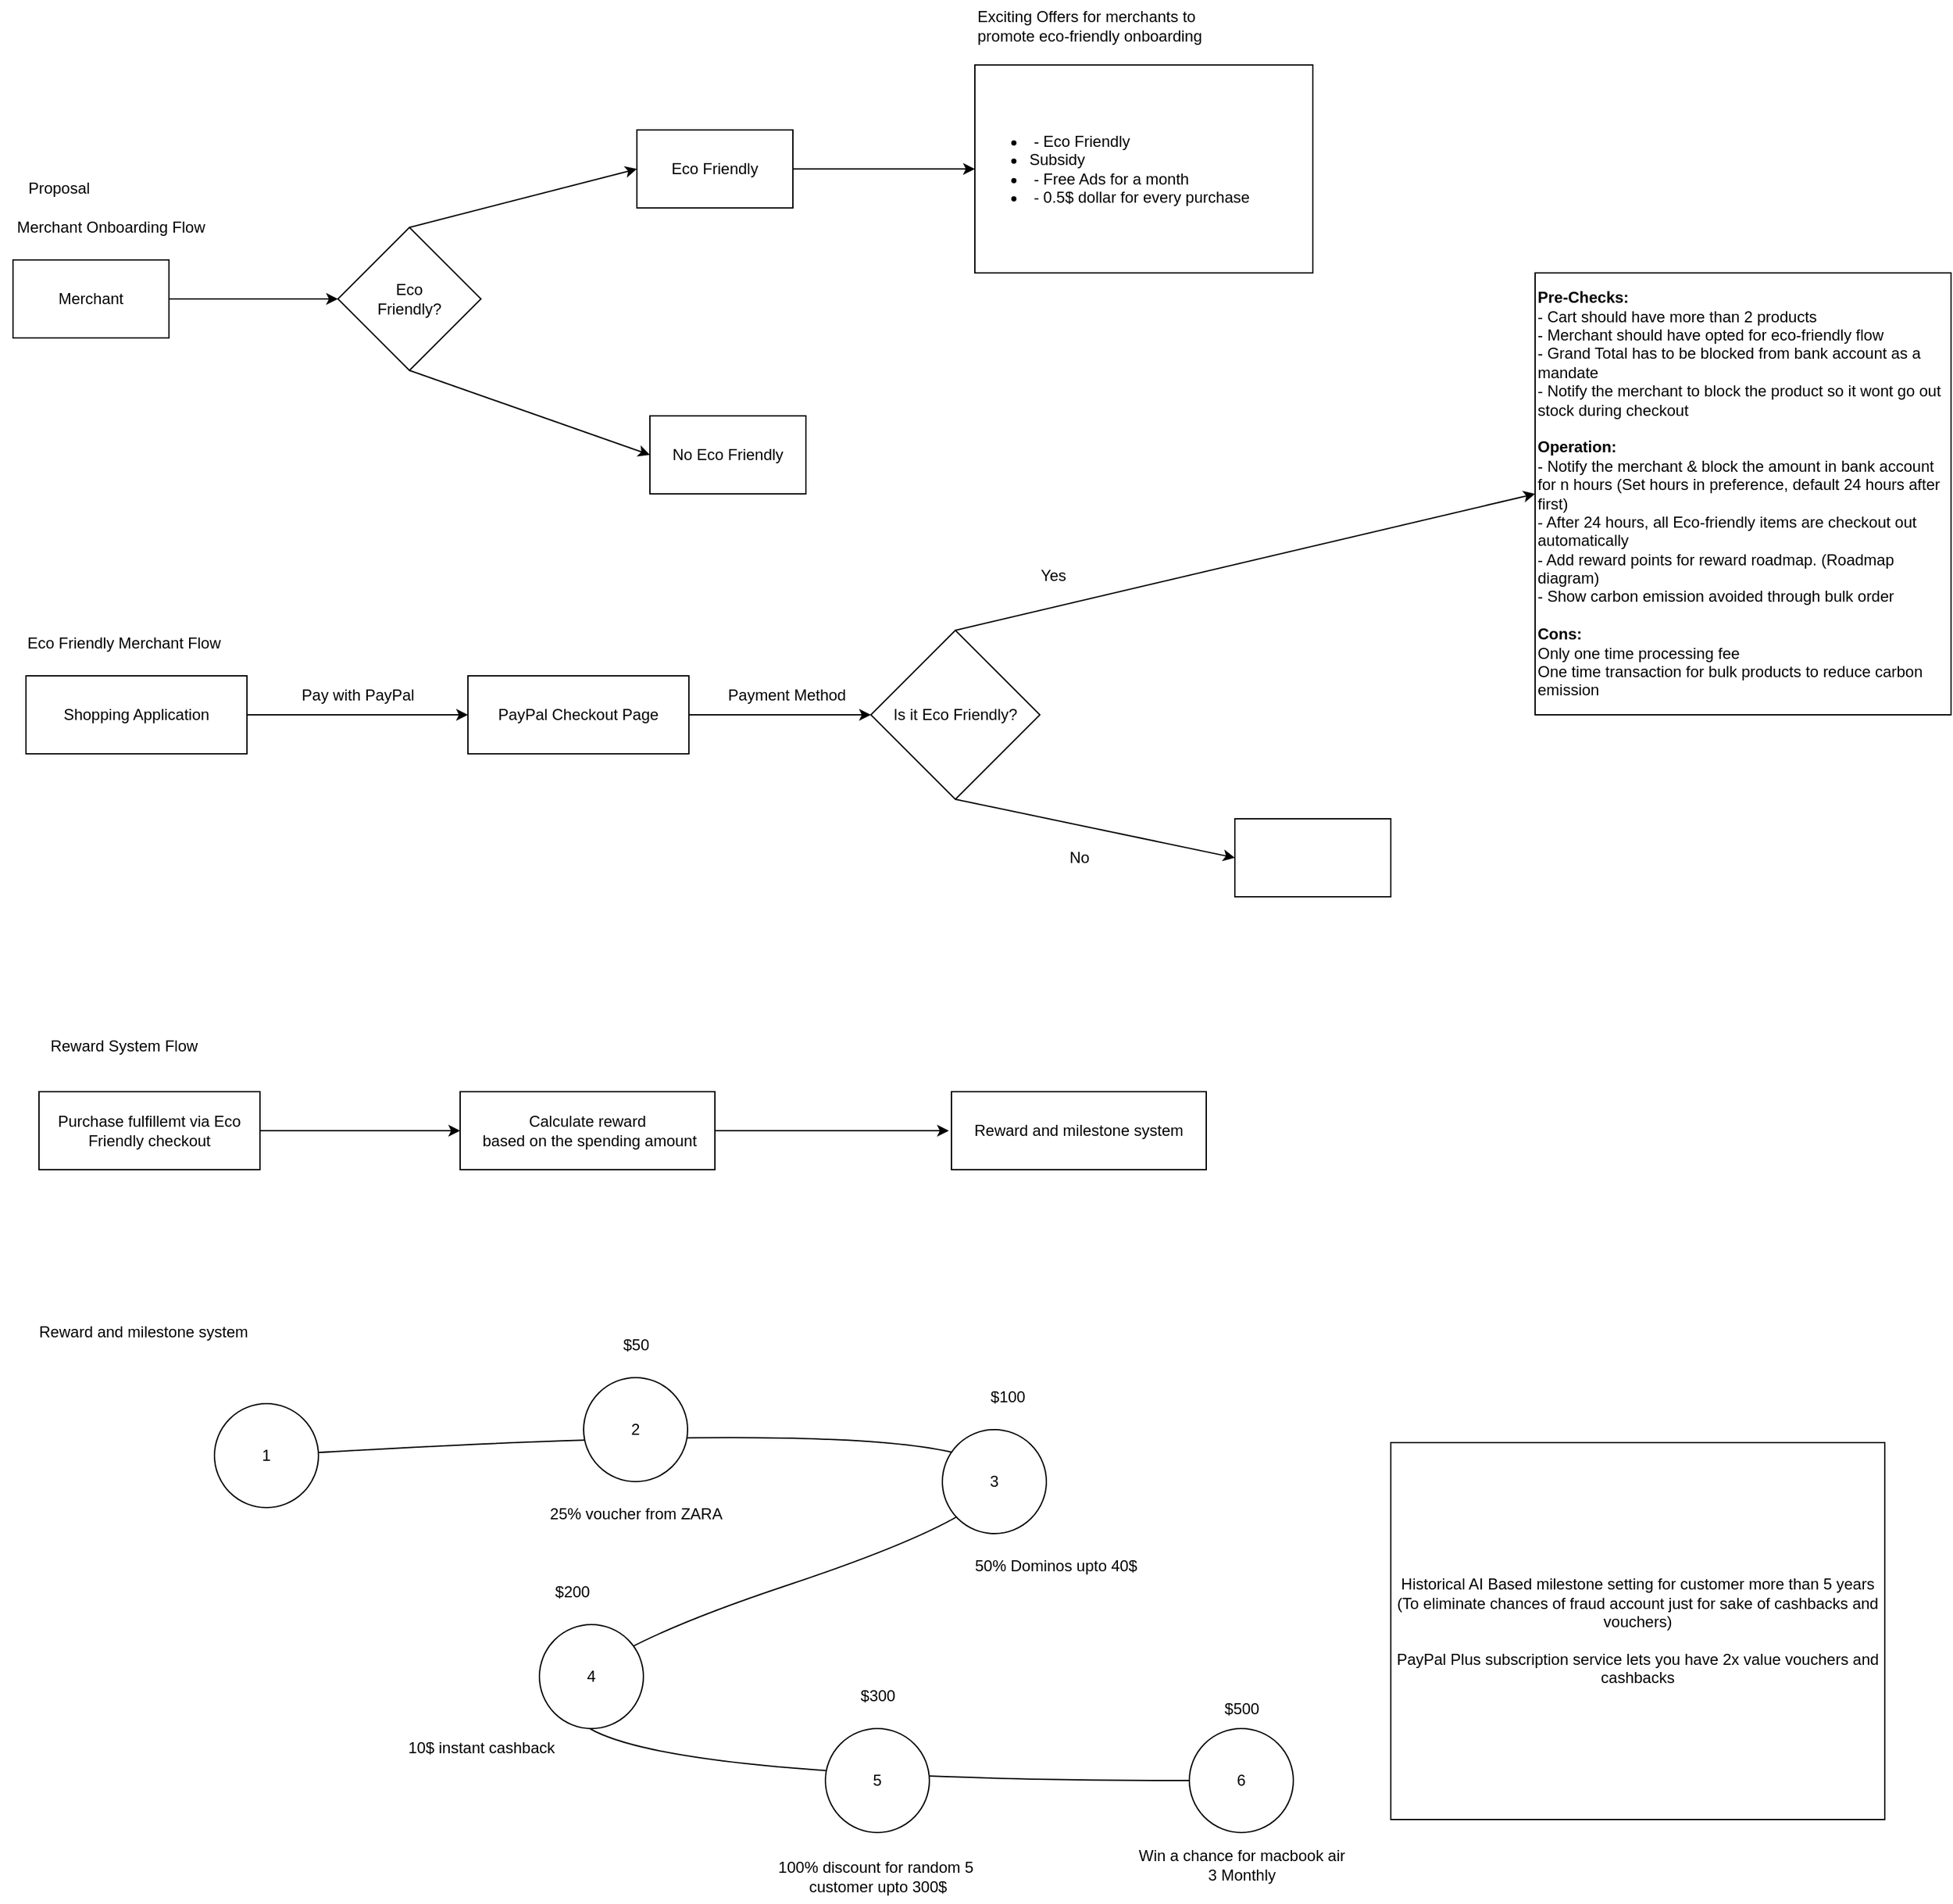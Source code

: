 <mxfile version="24.7.14">
  <diagram id="C5RBs43oDa-KdzZeNtuy" name="Page-1">
    <mxGraphModel dx="1862" dy="691" grid="1" gridSize="10" guides="1" tooltips="1" connect="1" arrows="1" fold="1" page="1" pageScale="1" pageWidth="827" pageHeight="1169" math="0" shadow="0">
      <root>
        <mxCell id="WIyWlLk6GJQsqaUBKTNV-0" />
        <mxCell id="WIyWlLk6GJQsqaUBKTNV-1" parent="WIyWlLk6GJQsqaUBKTNV-0" />
        <mxCell id="wMzgzC_BS-dfXB6wRqpz-6" value="Merchant" style="rounded=0;whiteSpace=wrap;html=1;" vertex="1" parent="WIyWlLk6GJQsqaUBKTNV-1">
          <mxGeometry x="70" y="510" width="120" height="60" as="geometry" />
        </mxCell>
        <mxCell id="wMzgzC_BS-dfXB6wRqpz-7" value="Proposal" style="text;html=1;align=center;verticalAlign=middle;resizable=0;points=[];autosize=1;strokeColor=none;fillColor=none;" vertex="1" parent="WIyWlLk6GJQsqaUBKTNV-1">
          <mxGeometry x="70" y="440" width="70" height="30" as="geometry" />
        </mxCell>
        <mxCell id="wMzgzC_BS-dfXB6wRqpz-9" value="Merchant Onboarding Flow" style="text;html=1;align=center;verticalAlign=middle;resizable=0;points=[];autosize=1;strokeColor=none;fillColor=none;" vertex="1" parent="WIyWlLk6GJQsqaUBKTNV-1">
          <mxGeometry x="60" y="470" width="170" height="30" as="geometry" />
        </mxCell>
        <mxCell id="wMzgzC_BS-dfXB6wRqpz-11" value="&lt;div&gt;Eco&lt;/div&gt;&lt;div&gt;Friendly?&lt;/div&gt;" style="rhombus;whiteSpace=wrap;html=1;" vertex="1" parent="WIyWlLk6GJQsqaUBKTNV-1">
          <mxGeometry x="320" y="485" width="110" height="110" as="geometry" />
        </mxCell>
        <mxCell id="wMzgzC_BS-dfXB6wRqpz-12" value="" style="endArrow=classic;html=1;rounded=0;exitX=1;exitY=0.5;exitDx=0;exitDy=0;" edge="1" parent="WIyWlLk6GJQsqaUBKTNV-1" source="wMzgzC_BS-dfXB6wRqpz-6" target="wMzgzC_BS-dfXB6wRqpz-11">
          <mxGeometry width="50" height="50" relative="1" as="geometry">
            <mxPoint x="420" y="520" as="sourcePoint" />
            <mxPoint x="470" y="470" as="targetPoint" />
          </mxGeometry>
        </mxCell>
        <mxCell id="wMzgzC_BS-dfXB6wRqpz-13" value="Eco Friendly" style="rounded=0;whiteSpace=wrap;html=1;" vertex="1" parent="WIyWlLk6GJQsqaUBKTNV-1">
          <mxGeometry x="550" y="410" width="120" height="60" as="geometry" />
        </mxCell>
        <mxCell id="wMzgzC_BS-dfXB6wRqpz-15" value="" style="endArrow=classic;html=1;rounded=0;exitX=0.5;exitY=0;exitDx=0;exitDy=0;entryX=0;entryY=0.5;entryDx=0;entryDy=0;" edge="1" parent="WIyWlLk6GJQsqaUBKTNV-1" source="wMzgzC_BS-dfXB6wRqpz-11" target="wMzgzC_BS-dfXB6wRqpz-13">
          <mxGeometry width="50" height="50" relative="1" as="geometry">
            <mxPoint x="380" y="485" as="sourcePoint" />
            <mxPoint x="430" y="435" as="targetPoint" />
          </mxGeometry>
        </mxCell>
        <mxCell id="wMzgzC_BS-dfXB6wRqpz-16" value="No Eco Friendly" style="rounded=0;whiteSpace=wrap;html=1;" vertex="1" parent="WIyWlLk6GJQsqaUBKTNV-1">
          <mxGeometry x="560" y="630" width="120" height="60" as="geometry" />
        </mxCell>
        <mxCell id="wMzgzC_BS-dfXB6wRqpz-17" value="" style="endArrow=classic;html=1;rounded=0;exitX=0.5;exitY=1;exitDx=0;exitDy=0;entryX=0;entryY=0.5;entryDx=0;entryDy=0;" edge="1" parent="WIyWlLk6GJQsqaUBKTNV-1" source="wMzgzC_BS-dfXB6wRqpz-11" target="wMzgzC_BS-dfXB6wRqpz-16">
          <mxGeometry width="50" height="50" relative="1" as="geometry">
            <mxPoint x="385" y="495" as="sourcePoint" />
            <mxPoint x="560" y="450" as="targetPoint" />
          </mxGeometry>
        </mxCell>
        <mxCell id="wMzgzC_BS-dfXB6wRqpz-18" value="&lt;ul&gt;&lt;li align=&quot;left&quot;&gt;&amp;nbsp;- Eco Friendly&lt;/li&gt;&lt;li align=&quot;left&quot;&gt;Subsidy&lt;/li&gt;&lt;li align=&quot;left&quot;&gt;&amp;nbsp;- Free Ads for a month&lt;/li&gt;&lt;li align=&quot;left&quot;&gt;&amp;nbsp;- 0.5$ dollar for every purchase&lt;/li&gt;&lt;/ul&gt;" style="rounded=0;whiteSpace=wrap;html=1;align=left;" vertex="1" parent="WIyWlLk6GJQsqaUBKTNV-1">
          <mxGeometry x="810" y="360" width="260" height="160" as="geometry" />
        </mxCell>
        <mxCell id="wMzgzC_BS-dfXB6wRqpz-19" value="" style="endArrow=classic;html=1;rounded=0;exitX=1;exitY=0.5;exitDx=0;exitDy=0;" edge="1" parent="WIyWlLk6GJQsqaUBKTNV-1" source="wMzgzC_BS-dfXB6wRqpz-13" target="wMzgzC_BS-dfXB6wRqpz-18">
          <mxGeometry width="50" height="50" relative="1" as="geometry">
            <mxPoint x="710" y="520" as="sourcePoint" />
            <mxPoint x="760" y="470" as="targetPoint" />
          </mxGeometry>
        </mxCell>
        <mxCell id="wMzgzC_BS-dfXB6wRqpz-20" value="&lt;div&gt;Exciting Offers for merchants to&amp;nbsp;&lt;/div&gt;&lt;div&gt;promote eco-friendly onboarding&lt;/div&gt;" style="text;html=1;align=left;verticalAlign=middle;resizable=0;points=[];autosize=1;strokeColor=none;fillColor=none;" vertex="1" parent="WIyWlLk6GJQsqaUBKTNV-1">
          <mxGeometry x="810" y="310" width="200" height="40" as="geometry" />
        </mxCell>
        <mxCell id="wMzgzC_BS-dfXB6wRqpz-21" value="Eco Friendly Merchant Flow" style="text;html=1;align=center;verticalAlign=middle;resizable=0;points=[];autosize=1;strokeColor=none;fillColor=none;" vertex="1" parent="WIyWlLk6GJQsqaUBKTNV-1">
          <mxGeometry x="70" y="790" width="170" height="30" as="geometry" />
        </mxCell>
        <mxCell id="wMzgzC_BS-dfXB6wRqpz-22" value="Shopping Application" style="rounded=0;whiteSpace=wrap;html=1;" vertex="1" parent="WIyWlLk6GJQsqaUBKTNV-1">
          <mxGeometry x="80" y="830" width="170" height="60" as="geometry" />
        </mxCell>
        <mxCell id="wMzgzC_BS-dfXB6wRqpz-23" value="PayPal Checkout Page" style="rounded=0;whiteSpace=wrap;html=1;" vertex="1" parent="WIyWlLk6GJQsqaUBKTNV-1">
          <mxGeometry x="420" y="830" width="170" height="60" as="geometry" />
        </mxCell>
        <mxCell id="wMzgzC_BS-dfXB6wRqpz-24" value="" style="endArrow=classic;html=1;rounded=0;exitX=1;exitY=0.5;exitDx=0;exitDy=0;" edge="1" parent="WIyWlLk6GJQsqaUBKTNV-1" source="wMzgzC_BS-dfXB6wRqpz-22" target="wMzgzC_BS-dfXB6wRqpz-23">
          <mxGeometry width="50" height="50" relative="1" as="geometry">
            <mxPoint x="430" y="810" as="sourcePoint" />
            <mxPoint x="480" y="760" as="targetPoint" />
          </mxGeometry>
        </mxCell>
        <mxCell id="wMzgzC_BS-dfXB6wRqpz-25" value="Pay with PayPal" style="text;html=1;align=center;verticalAlign=middle;resizable=0;points=[];autosize=1;strokeColor=none;fillColor=none;" vertex="1" parent="WIyWlLk6GJQsqaUBKTNV-1">
          <mxGeometry x="280" y="830" width="110" height="30" as="geometry" />
        </mxCell>
        <mxCell id="wMzgzC_BS-dfXB6wRqpz-27" value="" style="endArrow=classic;html=1;rounded=0;exitX=1;exitY=0.5;exitDx=0;exitDy=0;" edge="1" parent="WIyWlLk6GJQsqaUBKTNV-1">
          <mxGeometry width="50" height="50" relative="1" as="geometry">
            <mxPoint x="590" y="860" as="sourcePoint" />
            <mxPoint x="730" y="860" as="targetPoint" />
          </mxGeometry>
        </mxCell>
        <mxCell id="wMzgzC_BS-dfXB6wRqpz-28" value="Payment Method" style="text;html=1;align=center;verticalAlign=middle;resizable=0;points=[];autosize=1;strokeColor=none;fillColor=none;" vertex="1" parent="WIyWlLk6GJQsqaUBKTNV-1">
          <mxGeometry x="610" y="830" width="110" height="30" as="geometry" />
        </mxCell>
        <mxCell id="wMzgzC_BS-dfXB6wRqpz-29" value="Is it Eco Friendly?" style="rhombus;whiteSpace=wrap;html=1;" vertex="1" parent="WIyWlLk6GJQsqaUBKTNV-1">
          <mxGeometry x="730" y="795" width="130" height="130" as="geometry" />
        </mxCell>
        <mxCell id="wMzgzC_BS-dfXB6wRqpz-30" value="&lt;div align=&quot;left&quot;&gt;&lt;b&gt;Pre-Checks:&lt;/b&gt;&lt;/div&gt;&lt;div align=&quot;left&quot;&gt;- Cart should have more than 2 products&lt;/div&gt;&lt;div align=&quot;left&quot;&gt;- Merchant should have opted for eco-friendly flow&lt;/div&gt;&lt;div align=&quot;left&quot;&gt;- Grand Total has to be blocked from bank account as a mandate&lt;/div&gt;&lt;div align=&quot;left&quot;&gt;- Notify the merchant to block the product so it wont go out stock during checkout&lt;/div&gt;&lt;div align=&quot;left&quot;&gt;&lt;br&gt;&lt;/div&gt;&lt;div align=&quot;left&quot;&gt;&lt;b&gt;Operation:&lt;/b&gt;&lt;/div&gt;&lt;div align=&quot;left&quot;&gt;- Notify the merchant &amp;amp; block the amount in bank account for n hours (Set hours in preference, default 24 hours after first)&lt;/div&gt;&lt;div align=&quot;left&quot;&gt;- After 24 hours, all Eco-friendly items are checkout out automatically&lt;/div&gt;&lt;div align=&quot;left&quot;&gt;- Add reward points for reward roadmap. (Roadmap diagram)&lt;/div&gt;&lt;div align=&quot;left&quot;&gt;- Show carbon emission avoided through bulk order&lt;br&gt;&lt;/div&gt;&lt;div align=&quot;left&quot;&gt;&lt;br&gt;&lt;/div&gt;&lt;div align=&quot;left&quot;&gt;&lt;b&gt;Cons:&lt;/b&gt;&lt;/div&gt;&lt;div align=&quot;left&quot;&gt;Only one time processing fee&lt;/div&gt;&lt;div align=&quot;left&quot;&gt;One time transaction for bulk products to reduce carbon emission&lt;/div&gt;" style="rounded=0;whiteSpace=wrap;html=1;align=left;" vertex="1" parent="WIyWlLk6GJQsqaUBKTNV-1">
          <mxGeometry x="1241" y="520" width="320" height="340" as="geometry" />
        </mxCell>
        <mxCell id="wMzgzC_BS-dfXB6wRqpz-31" value="" style="rounded=0;whiteSpace=wrap;html=1;" vertex="1" parent="WIyWlLk6GJQsqaUBKTNV-1">
          <mxGeometry x="1010" y="940" width="120" height="60" as="geometry" />
        </mxCell>
        <mxCell id="wMzgzC_BS-dfXB6wRqpz-32" value="" style="endArrow=classic;html=1;rounded=0;exitX=0.5;exitY=0;exitDx=0;exitDy=0;entryX=0;entryY=0.5;entryDx=0;entryDy=0;" edge="1" parent="WIyWlLk6GJQsqaUBKTNV-1" source="wMzgzC_BS-dfXB6wRqpz-29" target="wMzgzC_BS-dfXB6wRqpz-30">
          <mxGeometry width="50" height="50" relative="1" as="geometry">
            <mxPoint x="1050" y="810" as="sourcePoint" />
            <mxPoint x="1100" y="760" as="targetPoint" />
          </mxGeometry>
        </mxCell>
        <mxCell id="wMzgzC_BS-dfXB6wRqpz-33" value="" style="endArrow=classic;html=1;rounded=0;exitX=0.5;exitY=1;exitDx=0;exitDy=0;entryX=0;entryY=0.5;entryDx=0;entryDy=0;" edge="1" parent="WIyWlLk6GJQsqaUBKTNV-1" source="wMzgzC_BS-dfXB6wRqpz-29" target="wMzgzC_BS-dfXB6wRqpz-31">
          <mxGeometry width="50" height="50" relative="1" as="geometry">
            <mxPoint x="1050" y="810" as="sourcePoint" />
            <mxPoint x="1100" y="760" as="targetPoint" />
          </mxGeometry>
        </mxCell>
        <mxCell id="wMzgzC_BS-dfXB6wRqpz-34" value="Yes" style="text;html=1;align=center;verticalAlign=middle;resizable=0;points=[];autosize=1;strokeColor=none;fillColor=none;" vertex="1" parent="WIyWlLk6GJQsqaUBKTNV-1">
          <mxGeometry x="850" y="738" width="40" height="30" as="geometry" />
        </mxCell>
        <mxCell id="wMzgzC_BS-dfXB6wRqpz-35" value="No" style="text;html=1;align=center;verticalAlign=middle;resizable=0;points=[];autosize=1;strokeColor=none;fillColor=none;" vertex="1" parent="WIyWlLk6GJQsqaUBKTNV-1">
          <mxGeometry x="870" y="955" width="40" height="30" as="geometry" />
        </mxCell>
        <mxCell id="wMzgzC_BS-dfXB6wRqpz-36" value="Reward System Flow" style="text;html=1;align=center;verticalAlign=middle;resizable=0;points=[];autosize=1;strokeColor=none;fillColor=none;" vertex="1" parent="WIyWlLk6GJQsqaUBKTNV-1">
          <mxGeometry x="85" y="1100" width="140" height="30" as="geometry" />
        </mxCell>
        <mxCell id="wMzgzC_BS-dfXB6wRqpz-37" value="Purchase fulfillemt via Eco Friendly checkout" style="rounded=0;whiteSpace=wrap;html=1;" vertex="1" parent="WIyWlLk6GJQsqaUBKTNV-1">
          <mxGeometry x="90" y="1150" width="170" height="60" as="geometry" />
        </mxCell>
        <mxCell id="wMzgzC_BS-dfXB6wRqpz-38" value="&lt;div&gt;Calculate reward&lt;/div&gt;&lt;div&gt;&amp;nbsp;based on the spending amount&lt;/div&gt;" style="rounded=0;whiteSpace=wrap;html=1;" vertex="1" parent="WIyWlLk6GJQsqaUBKTNV-1">
          <mxGeometry x="414" y="1150" width="196" height="60" as="geometry" />
        </mxCell>
        <mxCell id="wMzgzC_BS-dfXB6wRqpz-39" value="" style="endArrow=classic;html=1;rounded=0;exitX=1;exitY=0.5;exitDx=0;exitDy=0;entryX=0;entryY=0.5;entryDx=0;entryDy=0;" edge="1" parent="WIyWlLk6GJQsqaUBKTNV-1" source="wMzgzC_BS-dfXB6wRqpz-37" target="wMzgzC_BS-dfXB6wRqpz-38">
          <mxGeometry width="50" height="50" relative="1" as="geometry">
            <mxPoint x="750" y="1010" as="sourcePoint" />
            <mxPoint x="800" y="960" as="targetPoint" />
          </mxGeometry>
        </mxCell>
        <mxCell id="wMzgzC_BS-dfXB6wRqpz-40" value="Reward and milestone system" style="rounded=0;whiteSpace=wrap;html=1;" vertex="1" parent="WIyWlLk6GJQsqaUBKTNV-1">
          <mxGeometry x="792" y="1150" width="196" height="60" as="geometry" />
        </mxCell>
        <mxCell id="wMzgzC_BS-dfXB6wRqpz-41" value="" style="endArrow=classic;html=1;rounded=0;exitX=1;exitY=0.5;exitDx=0;exitDy=0;" edge="1" parent="WIyWlLk6GJQsqaUBKTNV-1" source="wMzgzC_BS-dfXB6wRqpz-38">
          <mxGeometry width="50" height="50" relative="1" as="geometry">
            <mxPoint x="750" y="1060" as="sourcePoint" />
            <mxPoint x="790" y="1180" as="targetPoint" />
          </mxGeometry>
        </mxCell>
        <mxCell id="wMzgzC_BS-dfXB6wRqpz-43" value="" style="curved=1;endArrow=classic;html=1;rounded=0;" edge="1" parent="WIyWlLk6GJQsqaUBKTNV-1" source="wMzgzC_BS-dfXB6wRqpz-44">
          <mxGeometry width="50" height="50" relative="1" as="geometry">
            <mxPoint x="265" y="1430" as="sourcePoint" />
            <mxPoint x="985" y="1680" as="targetPoint" />
            <Array as="points">
              <mxPoint x="1115" y="1380" />
              <mxPoint x="215" y="1680" />
            </Array>
          </mxGeometry>
        </mxCell>
        <mxCell id="wMzgzC_BS-dfXB6wRqpz-45" value="" style="curved=1;endArrow=classic;html=1;rounded=0;" edge="1" parent="WIyWlLk6GJQsqaUBKTNV-1" target="wMzgzC_BS-dfXB6wRqpz-44">
          <mxGeometry width="50" height="50" relative="1" as="geometry">
            <mxPoint x="265" y="1430" as="sourcePoint" />
            <mxPoint x="985" y="1680" as="targetPoint" />
            <Array as="points" />
          </mxGeometry>
        </mxCell>
        <mxCell id="wMzgzC_BS-dfXB6wRqpz-44" value="1" style="ellipse;whiteSpace=wrap;html=1;" vertex="1" parent="WIyWlLk6GJQsqaUBKTNV-1">
          <mxGeometry x="225" y="1390" width="80" height="80" as="geometry" />
        </mxCell>
        <mxCell id="wMzgzC_BS-dfXB6wRqpz-46" value="2" style="ellipse;whiteSpace=wrap;html=1;" vertex="1" parent="WIyWlLk6GJQsqaUBKTNV-1">
          <mxGeometry x="509" y="1370" width="80" height="80" as="geometry" />
        </mxCell>
        <mxCell id="wMzgzC_BS-dfXB6wRqpz-47" value="3" style="ellipse;whiteSpace=wrap;html=1;" vertex="1" parent="WIyWlLk6GJQsqaUBKTNV-1">
          <mxGeometry x="785" y="1410" width="80" height="80" as="geometry" />
        </mxCell>
        <mxCell id="wMzgzC_BS-dfXB6wRqpz-48" value="4" style="ellipse;whiteSpace=wrap;html=1;" vertex="1" parent="WIyWlLk6GJQsqaUBKTNV-1">
          <mxGeometry x="475" y="1560" width="80" height="80" as="geometry" />
        </mxCell>
        <mxCell id="wMzgzC_BS-dfXB6wRqpz-49" value="5" style="ellipse;whiteSpace=wrap;html=1;" vertex="1" parent="WIyWlLk6GJQsqaUBKTNV-1">
          <mxGeometry x="695" y="1640" width="80" height="80" as="geometry" />
        </mxCell>
        <mxCell id="wMzgzC_BS-dfXB6wRqpz-50" value="6" style="ellipse;whiteSpace=wrap;html=1;" vertex="1" parent="WIyWlLk6GJQsqaUBKTNV-1">
          <mxGeometry x="975" y="1640" width="80" height="80" as="geometry" />
        </mxCell>
        <mxCell id="wMzgzC_BS-dfXB6wRqpz-51" value="$50" style="text;html=1;align=center;verticalAlign=middle;resizable=0;points=[];autosize=1;strokeColor=none;fillColor=none;" vertex="1" parent="WIyWlLk6GJQsqaUBKTNV-1">
          <mxGeometry x="529" y="1330" width="40" height="30" as="geometry" />
        </mxCell>
        <mxCell id="wMzgzC_BS-dfXB6wRqpz-52" value="$100" style="text;html=1;align=center;verticalAlign=middle;resizable=0;points=[];autosize=1;strokeColor=none;fillColor=none;" vertex="1" parent="WIyWlLk6GJQsqaUBKTNV-1">
          <mxGeometry x="810" y="1370" width="50" height="30" as="geometry" />
        </mxCell>
        <mxCell id="wMzgzC_BS-dfXB6wRqpz-53" value="$200" style="text;html=1;align=center;verticalAlign=middle;resizable=0;points=[];autosize=1;strokeColor=none;fillColor=none;" vertex="1" parent="WIyWlLk6GJQsqaUBKTNV-1">
          <mxGeometry x="475" y="1520" width="50" height="30" as="geometry" />
        </mxCell>
        <mxCell id="wMzgzC_BS-dfXB6wRqpz-54" value="$300" style="text;html=1;align=center;verticalAlign=middle;resizable=0;points=[];autosize=1;strokeColor=none;fillColor=none;" vertex="1" parent="WIyWlLk6GJQsqaUBKTNV-1">
          <mxGeometry x="710" y="1600" width="50" height="30" as="geometry" />
        </mxCell>
        <mxCell id="wMzgzC_BS-dfXB6wRqpz-55" value="$500" style="text;html=1;align=center;verticalAlign=middle;resizable=0;points=[];autosize=1;strokeColor=none;fillColor=none;" vertex="1" parent="WIyWlLk6GJQsqaUBKTNV-1">
          <mxGeometry x="990" y="1610" width="50" height="30" as="geometry" />
        </mxCell>
        <mxCell id="wMzgzC_BS-dfXB6wRqpz-56" value="25% voucher from ZARA" style="text;html=1;align=center;verticalAlign=middle;resizable=0;points=[];autosize=1;strokeColor=none;fillColor=none;" vertex="1" parent="WIyWlLk6GJQsqaUBKTNV-1">
          <mxGeometry x="469" y="1460" width="160" height="30" as="geometry" />
        </mxCell>
        <mxCell id="wMzgzC_BS-dfXB6wRqpz-57" value="50% Dominos upto 40$" style="text;html=1;align=center;verticalAlign=middle;resizable=0;points=[];autosize=1;strokeColor=none;fillColor=none;" vertex="1" parent="WIyWlLk6GJQsqaUBKTNV-1">
          <mxGeometry x="797" y="1500" width="150" height="30" as="geometry" />
        </mxCell>
        <mxCell id="wMzgzC_BS-dfXB6wRqpz-58" value="&lt;div&gt;Win a chance for macbook air&lt;/div&gt;&lt;div&gt;3 Monthly&lt;br&gt;&lt;/div&gt;" style="text;html=1;align=center;verticalAlign=middle;resizable=0;points=[];autosize=1;strokeColor=none;fillColor=none;" vertex="1" parent="WIyWlLk6GJQsqaUBKTNV-1">
          <mxGeometry x="925" y="1725" width="180" height="40" as="geometry" />
        </mxCell>
        <mxCell id="wMzgzC_BS-dfXB6wRqpz-59" value="&lt;div&gt;100% discount for random 5&amp;nbsp;&lt;/div&gt;&lt;div&gt;customer upto 300$&lt;/div&gt;" style="text;html=1;align=center;verticalAlign=middle;resizable=0;points=[];autosize=1;strokeColor=none;fillColor=none;" vertex="1" parent="WIyWlLk6GJQsqaUBKTNV-1">
          <mxGeometry x="645" y="1734" width="180" height="40" as="geometry" />
        </mxCell>
        <mxCell id="wMzgzC_BS-dfXB6wRqpz-60" value="10$ instant cashback" style="text;html=1;align=center;verticalAlign=middle;resizable=0;points=[];autosize=1;strokeColor=none;fillColor=none;" vertex="1" parent="WIyWlLk6GJQsqaUBKTNV-1">
          <mxGeometry x="360" y="1640" width="140" height="30" as="geometry" />
        </mxCell>
        <mxCell id="wMzgzC_BS-dfXB6wRqpz-61" value="&lt;div align=&quot;center&quot;&gt;Historical AI Based milestone setting for customer more than 5 years (To eliminate chances of fraud account just for sake of cashbacks and vouchers)&lt;/div&gt;&lt;div align=&quot;center&quot;&gt;&lt;br&gt;&lt;/div&gt;&lt;div align=&quot;center&quot;&gt;PayPal Plus subscription service lets you have 2x value vouchers and cashbacks&lt;br&gt;&lt;/div&gt;" style="rounded=0;whiteSpace=wrap;html=1;align=center;" vertex="1" parent="WIyWlLk6GJQsqaUBKTNV-1">
          <mxGeometry x="1130" y="1420" width="380" height="290" as="geometry" />
        </mxCell>
        <mxCell id="wMzgzC_BS-dfXB6wRqpz-62" value="Reward and milestone system" style="text;html=1;align=center;verticalAlign=middle;resizable=0;points=[];autosize=1;strokeColor=none;fillColor=none;" vertex="1" parent="WIyWlLk6GJQsqaUBKTNV-1">
          <mxGeometry x="80" y="1320" width="180" height="30" as="geometry" />
        </mxCell>
      </root>
    </mxGraphModel>
  </diagram>
</mxfile>
